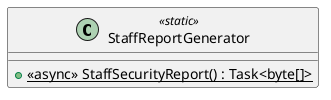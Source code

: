 @startuml
class StaffReportGenerator <<static>> {
    + {static} <<async>> StaffSecurityReport() : Task<byte[]>
}
@enduml
